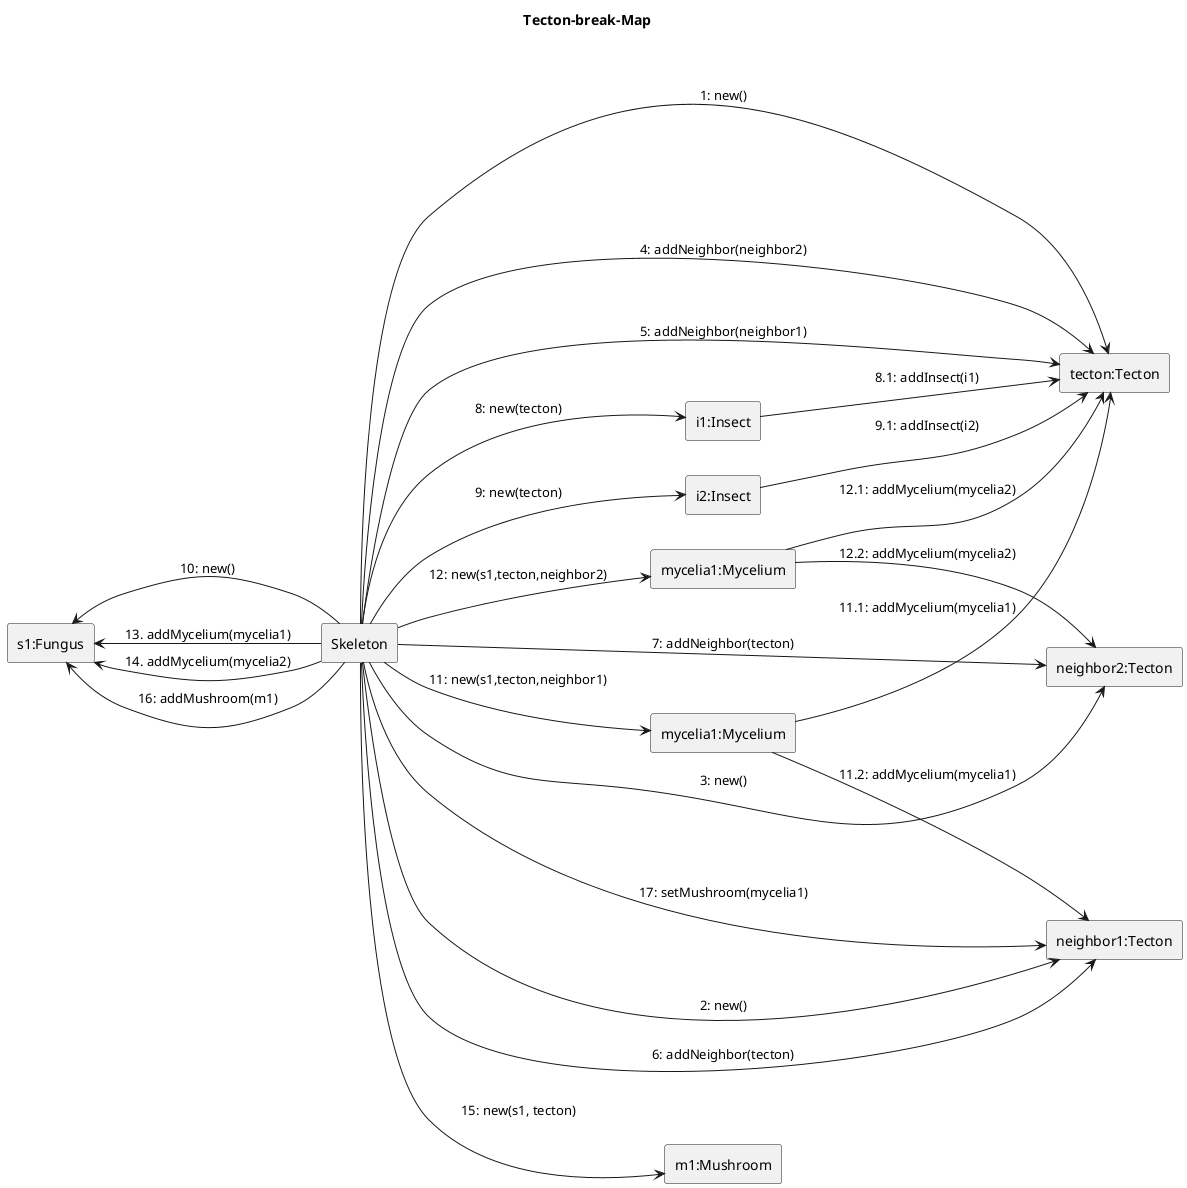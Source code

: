 @startuml Tecton-break/map 
left to right direction

title Tecton-break-Map

rectangle Skeleton as S 

rectangle "s1:Fungus" as s1
rectangle "mycelia1:Mycelium" as mycelia1
rectangle "mycelia1:Mycelium" as mycelia2
rectangle "m1:Mushroom" as m1
rectangle "tecton:Tecton" as tecton
rectangle "neighbor1:Tecton" as neighbor1
rectangle "neighbor2:Tecton" as neighbor2
rectangle "i1:Insect" as i1
rectangle "i2:Insect" as i2

S --> tecton: 1: new()
S --> neighbor1: 2: new()
S --> neighbor2: 3: new()
S --> tecton: 4: addNeighbor(neighbor2)
S --> tecton: 5: addNeighbor(neighbor1)
S --> neighbor1: 6: addNeighbor(tecton)
S --> neighbor2: 7: addNeighbor(tecton)

S --> i1 : 8: new(tecton)
i1 --> tecton : 8.1: addInsect(i1)
S --> i2 : 9: new(tecton)
i2 --> tecton : 9.1: addInsect(i2)

S -left-> s1: 10: new()

S --> mycelia1: 11: new(s1,tecton,neighbor1)
mycelia1 --> tecton: 11.1: addMycelium(mycelia1)
mycelia1 --> neighbor1 : 11.2: addMycelium(mycelia1)

S --> mycelia2: 12: new(s1,tecton,neighbor2)
mycelia2 --> tecton: 12.1: addMycelium(mycelia2)
mycelia2 --> neighbor2 : 12.2: addMycelium(mycelia2)

S --> s1: 13. addMycelium(mycelia1)
S --> s1: 14. addMycelium(mycelia2)

S --> m1: 15: new(s1, tecton)
S --> s1: 16: addMushroom(m1)
S --> neighbor1: 17: setMushroom(mycelia1)


@enduml